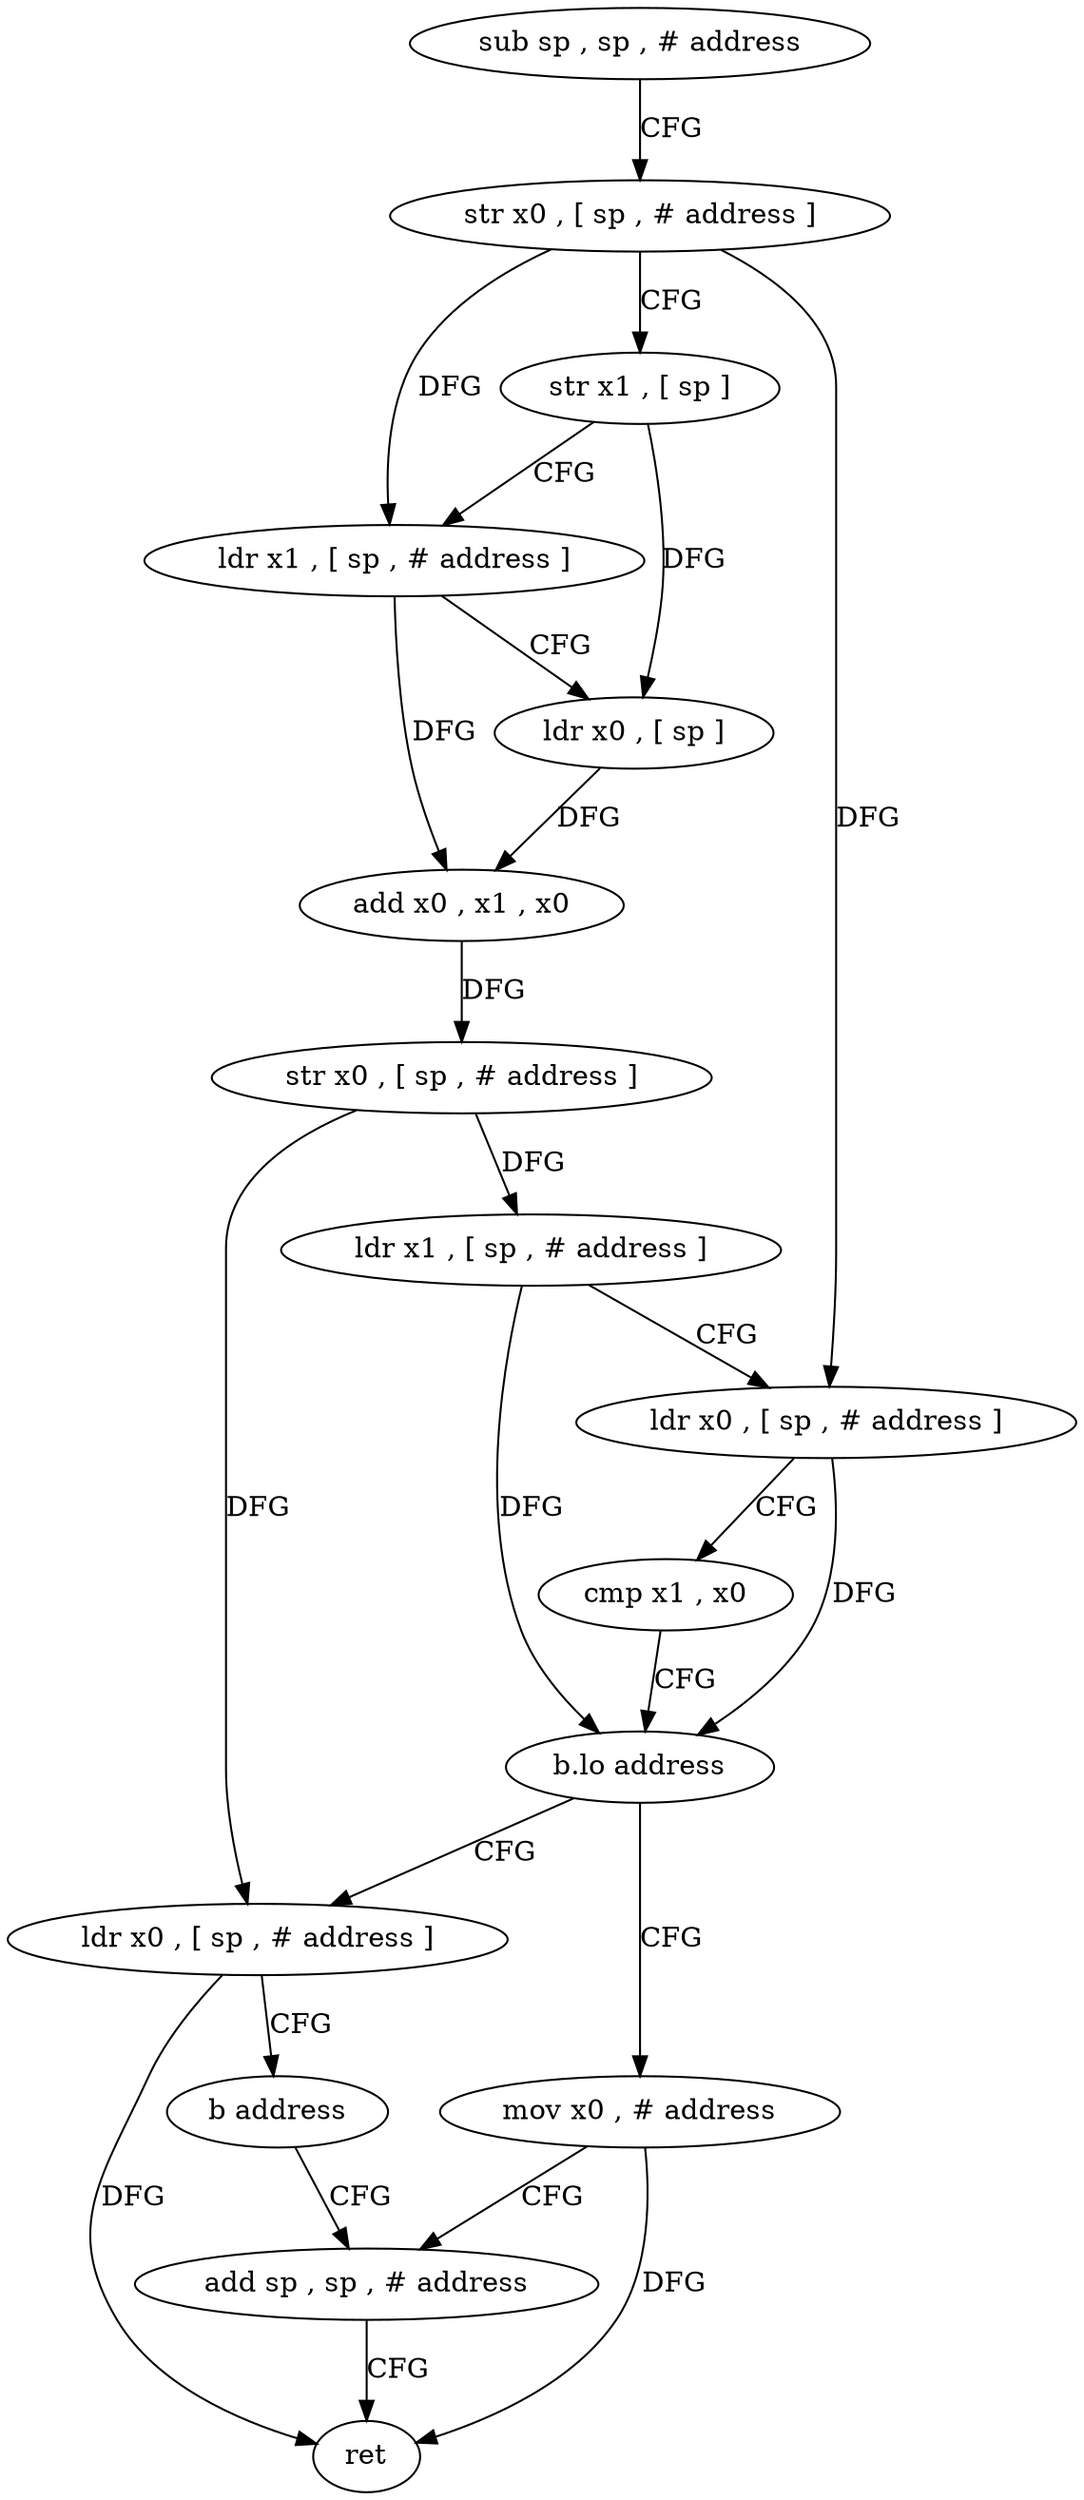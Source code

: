 digraph "func" {
"407608" [label = "sub sp , sp , # address" ]
"407612" [label = "str x0 , [ sp , # address ]" ]
"407616" [label = "str x1 , [ sp ]" ]
"407620" [label = "ldr x1 , [ sp , # address ]" ]
"407624" [label = "ldr x0 , [ sp ]" ]
"407628" [label = "add x0 , x1 , x0" ]
"407632" [label = "str x0 , [ sp , # address ]" ]
"407636" [label = "ldr x1 , [ sp , # address ]" ]
"407640" [label = "ldr x0 , [ sp , # address ]" ]
"407644" [label = "cmp x1 , x0" ]
"407648" [label = "b.lo address" ]
"407660" [label = "mov x0 , # address" ]
"407652" [label = "ldr x0 , [ sp , # address ]" ]
"407664" [label = "add sp , sp , # address" ]
"407656" [label = "b address" ]
"407668" [label = "ret" ]
"407608" -> "407612" [ label = "CFG" ]
"407612" -> "407616" [ label = "CFG" ]
"407612" -> "407620" [ label = "DFG" ]
"407612" -> "407640" [ label = "DFG" ]
"407616" -> "407620" [ label = "CFG" ]
"407616" -> "407624" [ label = "DFG" ]
"407620" -> "407624" [ label = "CFG" ]
"407620" -> "407628" [ label = "DFG" ]
"407624" -> "407628" [ label = "DFG" ]
"407628" -> "407632" [ label = "DFG" ]
"407632" -> "407636" [ label = "DFG" ]
"407632" -> "407652" [ label = "DFG" ]
"407636" -> "407640" [ label = "CFG" ]
"407636" -> "407648" [ label = "DFG" ]
"407640" -> "407644" [ label = "CFG" ]
"407640" -> "407648" [ label = "DFG" ]
"407644" -> "407648" [ label = "CFG" ]
"407648" -> "407660" [ label = "CFG" ]
"407648" -> "407652" [ label = "CFG" ]
"407660" -> "407664" [ label = "CFG" ]
"407660" -> "407668" [ label = "DFG" ]
"407652" -> "407656" [ label = "CFG" ]
"407652" -> "407668" [ label = "DFG" ]
"407664" -> "407668" [ label = "CFG" ]
"407656" -> "407664" [ label = "CFG" ]
}
